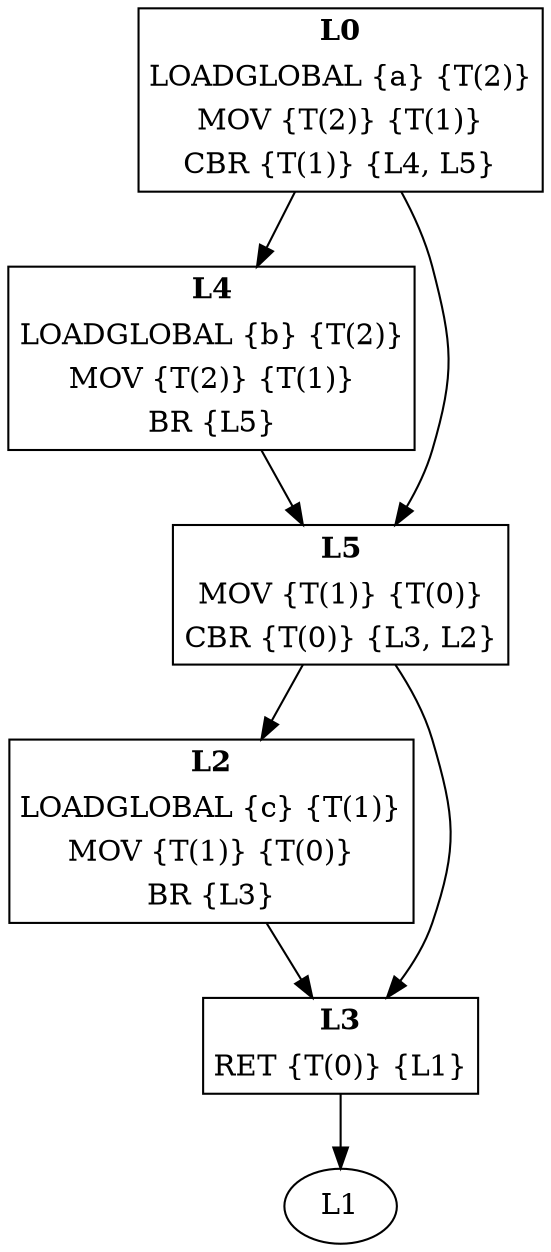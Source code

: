 digraph Proc1 {
L0 [shape=none, margin=0, label=<<TABLE BORDER="1" CELLBORDER="0">
<TR><TD><B>L0</B></TD></TR>
<TR><TD>LOADGLOBAL {a} {T(2)}</TD></TR>
<TR><TD>MOV {T(2)} {T(1)}</TD></TR>
<TR><TD>CBR {T(1)} {L4, L5}</TD></TR>
</TABLE>>];
L0 -> L4
L0 -> L5
L2 [shape=none, margin=0, label=<<TABLE BORDER="1" CELLBORDER="0">
<TR><TD><B>L2</B></TD></TR>
<TR><TD>LOADGLOBAL {c} {T(1)}</TD></TR>
<TR><TD>MOV {T(1)} {T(0)}</TD></TR>
<TR><TD>BR {L3}</TD></TR>
</TABLE>>];
L2 -> L3
L3 [shape=none, margin=0, label=<<TABLE BORDER="1" CELLBORDER="0">
<TR><TD><B>L3</B></TD></TR>
<TR><TD>RET {T(0)} {L1}</TD></TR>
</TABLE>>];
L3 -> L1
L4 [shape=none, margin=0, label=<<TABLE BORDER="1" CELLBORDER="0">
<TR><TD><B>L4</B></TD></TR>
<TR><TD>LOADGLOBAL {b} {T(2)}</TD></TR>
<TR><TD>MOV {T(2)} {T(1)}</TD></TR>
<TR><TD>BR {L5}</TD></TR>
</TABLE>>];
L4 -> L5
L5 [shape=none, margin=0, label=<<TABLE BORDER="1" CELLBORDER="0">
<TR><TD><B>L5</B></TD></TR>
<TR><TD>MOV {T(1)} {T(0)}</TD></TR>
<TR><TD>CBR {T(0)} {L3, L2}</TD></TR>
</TABLE>>];
L5 -> L3
L5 -> L2
}
